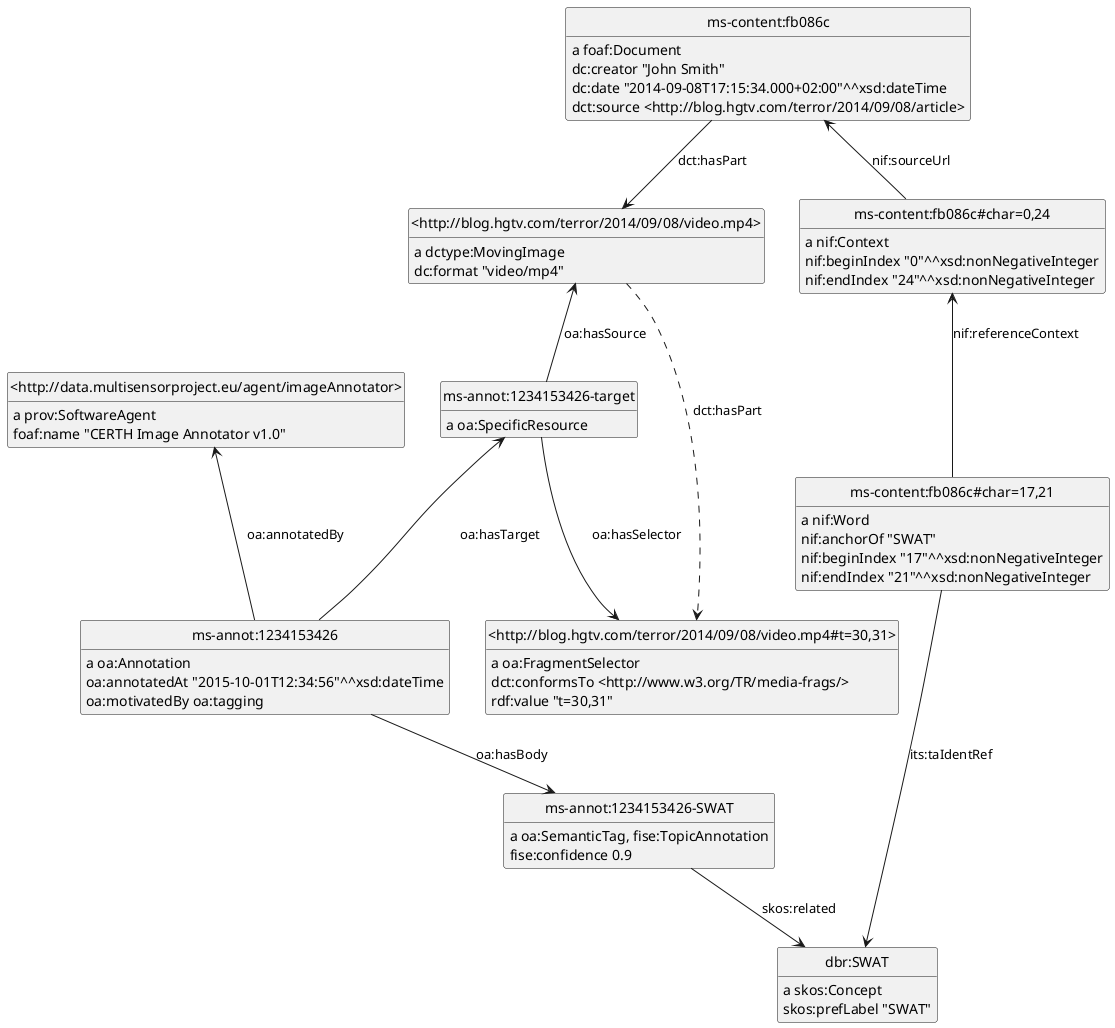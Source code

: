 @startuml
hide empty methods
hide empty attributes
hide circle
skinparam classAttributeIconSize 0
class ms_content_fb086c_char_0_24 as "ms-content:fb086c#char=0,24"
ms_content_fb086c_char_0_24 : a nif:Context
class ms_content_fb086c as "ms-content:fb086c"
ms_content_fb086c_char_0_24 -up-> ms_content_fb086c : nif:sourceUrl
ms_content_fb086c_char_0_24 : nif:beginIndex "0"^^xsd:nonNegativeInteger
ms_content_fb086c_char_0_24 : nif:endIndex "24"^^xsd:nonNegativeInteger
class _http___blog_hgtv_com_terror_2014_09_08_video_mp4_ as "<http://blog.hgtv.com/terror/2014/09/08/video.mp4>"
_http___blog_hgtv_com_terror_2014_09_08_video_mp4_ : a dctype:MovingImage
class _http___blog_hgtv_com_terror_2014_09_08_video_mp4_t_30_31_ as "<http://blog.hgtv.com/terror/2014/09/08/video.mp4#t=30,31>"
_http___blog_hgtv_com_terror_2014_09_08_video_mp4_ ..> _http___blog_hgtv_com_terror_2014_09_08_video_mp4_t_30_31_ : dct:hasPart
_http___blog_hgtv_com_terror_2014_09_08_video_mp4_ : dc:format "video/mp4"
_http___blog_hgtv_com_terror_2014_09_08_video_mp4_t_30_31_ : a oa:FragmentSelector
_http___blog_hgtv_com_terror_2014_09_08_video_mp4_t_30_31_ : dct:conformsTo <http://www.w3.org/TR/media-frags/>
_http___blog_hgtv_com_terror_2014_09_08_video_mp4_t_30_31_ : rdf:value "t=30,31"
class _http___data_multisensorproject_eu_agent_imageAnnotator_ as "<http://data.multisensorproject.eu/agent/imageAnnotator>"
_http___data_multisensorproject_eu_agent_imageAnnotator_ : a prov:SoftwareAgent
_http___data_multisensorproject_eu_agent_imageAnnotator_ : foaf:name "CERTH Image Annotator v1.0"
class dbr_SWAT as "dbr:SWAT"
dbr_SWAT : a skos:Concept
dbr_SWAT : skos:prefLabel "SWAT"
class ms_content_fb086c_char_17_21 as "ms-content:fb086c#char=17,21"
ms_content_fb086c_char_17_21 : a nif:Word
ms_content_fb086c_char_17_21 -up-> ms_content_fb086c_char_0_24 : nif:referenceContext
ms_content_fb086c_char_17_21 --> dbr_SWAT : its:taIdentRef
ms_content_fb086c_char_17_21 : nif:anchorOf "SWAT"
ms_content_fb086c_char_17_21 : nif:beginIndex "17"^^xsd:nonNegativeInteger
ms_content_fb086c_char_17_21 : nif:endIndex "21"^^xsd:nonNegativeInteger
class ms_annot_1234153426_target as "ms-annot:1234153426-target"
ms_annot_1234153426_target : a oa:SpecificResource
ms_annot_1234153426_target -up-> _http___blog_hgtv_com_terror_2014_09_08_video_mp4_ : oa:hasSource
ms_annot_1234153426_target --> _http___blog_hgtv_com_terror_2014_09_08_video_mp4_t_30_31_ : oa:hasSelector
class ms_annot_1234153426_SWAT as "ms-annot:1234153426-SWAT"
ms_annot_1234153426_SWAT : a oa:SemanticTag, fise:TopicAnnotation
ms_annot_1234153426_SWAT --> dbr_SWAT : skos:related
ms_annot_1234153426_SWAT : fise:confidence 0.9
ms_content_fb086c : a foaf:Document
ms_content_fb086c --> _http___blog_hgtv_com_terror_2014_09_08_video_mp4_ : dct:hasPart
ms_content_fb086c : dc:creator "John Smith"
ms_content_fb086c : dc:date "2014-09-08T17:15:34.000+02:00"^^xsd:dateTime
ms_content_fb086c : dct:source <http://blog.hgtv.com/terror/2014/09/08/article>
class ms_annot_1234153426 as "ms-annot:1234153426"
ms_annot_1234153426 : a oa:Annotation
ms_annot_1234153426 --> ms_annot_1234153426_SWAT : oa:hasBody
ms_annot_1234153426 -up-> ms_annot_1234153426_target : oa:hasTarget
ms_annot_1234153426 -up-> _http___data_multisensorproject_eu_agent_imageAnnotator_ : oa:annotatedBy
ms_annot_1234153426 : oa:annotatedAt "2015-10-01T12:34:56"^^xsd:dateTime
ms_annot_1234153426 : oa:motivatedBy oa:tagging
@enduml
